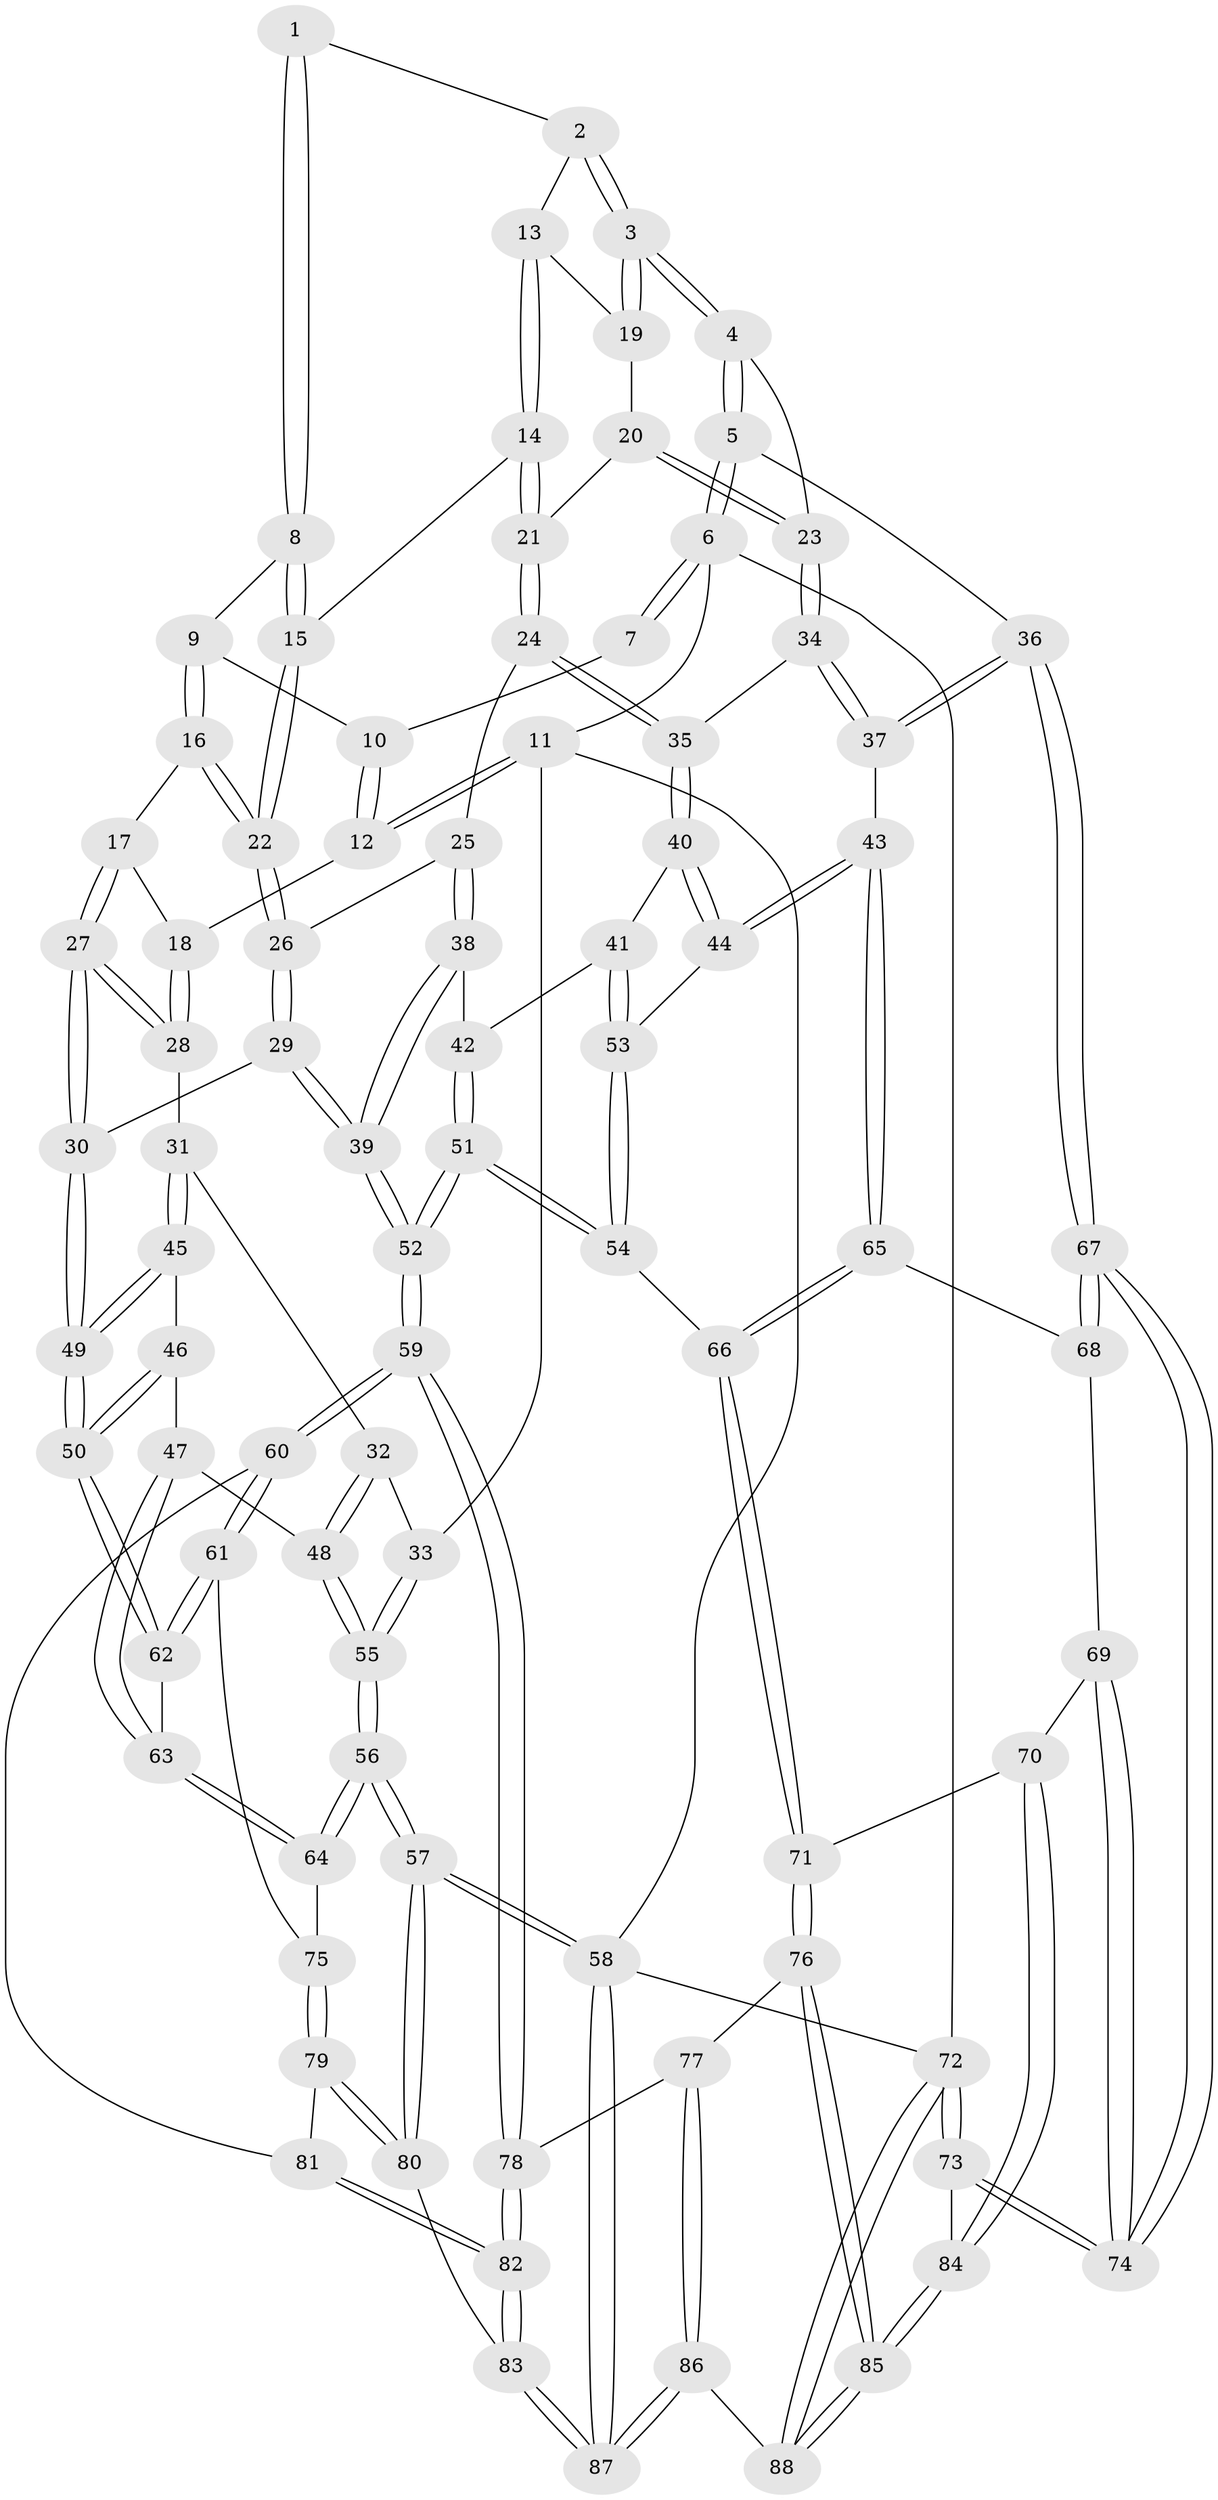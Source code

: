 // Generated by graph-tools (version 1.1) at 2025/27/03/09/25 03:27:12]
// undirected, 88 vertices, 217 edges
graph export_dot {
graph [start="1"]
  node [color=gray90,style=filled];
  1 [pos="+0.7329620070373257+0"];
  2 [pos="+0.7651144293344602+0"];
  3 [pos="+0.921269425628195+0.14211816117116002"];
  4 [pos="+0.9224785882259791+0.14309445525866607"];
  5 [pos="+1+0.1045484094722964"];
  6 [pos="+1+0"];
  7 [pos="+0.7302818712079232+0"];
  8 [pos="+0.6225637857712678+0.10688898770505385"];
  9 [pos="+0.4669830706438994+0.05161347254789685"];
  10 [pos="+0.3900466235884454+0"];
  11 [pos="+0+0"];
  12 [pos="+0+0"];
  13 [pos="+0.7559335190191987+0.1113687258586936"];
  14 [pos="+0.6583435721070812+0.1567055533537019"];
  15 [pos="+0.626835828375923+0.12150214882794093"];
  16 [pos="+0.4361201903512541+0.14175565102936866"];
  17 [pos="+0.3294078141857628+0.16685227200947325"];
  18 [pos="+0.16554416396125407+0.039180118055311096"];
  19 [pos="+0.7897932912549998+0.12864048032647826"];
  20 [pos="+0.7586292625620084+0.19599574831257902"];
  21 [pos="+0.6710234024113634+0.20641733653760772"];
  22 [pos="+0.4881495436086311+0.21222742175402537"];
  23 [pos="+0.8626014227695724+0.23832598724267232"];
  24 [pos="+0.6652581167849719+0.2539473528403922"];
  25 [pos="+0.5932407193454622+0.3009625229263979"];
  26 [pos="+0.49524330215399576+0.2753326914701485"];
  27 [pos="+0.32815284166801556+0.3474979967697469"];
  28 [pos="+0.2072710756585725+0.32805593900487756"];
  29 [pos="+0.3792683306184924+0.3769406986026797"];
  30 [pos="+0.3496322877593557+0.3658123960987715"];
  31 [pos="+0.13337117534106574+0.36126181162998283"];
  32 [pos="+0.09440216346659511+0.3514672081824529"];
  33 [pos="+0+0.12696960158547035"];
  34 [pos="+0.8436932388719428+0.3109815278183857"];
  35 [pos="+0.7925863668834068+0.3485532276839675"];
  36 [pos="+1+0.41244401944216325"];
  37 [pos="+1+0.4196723278320646"];
  38 [pos="+0.6015487390474082+0.3664587963779277"];
  39 [pos="+0.4330014559045648+0.4717914342930918"];
  40 [pos="+0.7785890325498661+0.40585241000091826"];
  41 [pos="+0.7132202904123566+0.42485467972979746"];
  42 [pos="+0.6431195529893203+0.429039039627922"];
  43 [pos="+0.8524896758727676+0.5318271016344338"];
  44 [pos="+0.8346516225370801+0.5131652789445669"];
  45 [pos="+0.13744334221404503+0.3854023981108556"];
  46 [pos="+0.09444340246331001+0.4797521687077522"];
  47 [pos="+0.03994144280471499+0.5073240752496907"];
  48 [pos="+0.01784051574589798+0.49403571395715545"];
  49 [pos="+0.20204577830144257+0.5409351167203615"];
  50 [pos="+0.19614042676758325+0.5886564509149785"];
  51 [pos="+0.525995126304019+0.6169099097187885"];
  52 [pos="+0.4836775979975502+0.6430091843208463"];
  53 [pos="+0.6885683821120542+0.5457341236737147"];
  54 [pos="+0.6087853808736728+0.6005763296816816"];
  55 [pos="+0+0.5103313285890884"];
  56 [pos="+0+0.7546033554828899"];
  57 [pos="+0+0.9288988386525114"];
  58 [pos="+0+1"];
  59 [pos="+0.48140880278213033+0.6488076156880942"];
  60 [pos="+0.3874897955449209+0.6463828103856752"];
  61 [pos="+0.20660721089480077+0.6125744559308922"];
  62 [pos="+0.19601100442494843+0.5993142417283255"];
  63 [pos="+0.10243714987298976+0.5916909866160159"];
  64 [pos="+0+0.6633629921813593"];
  65 [pos="+0.8512918785655625+0.56715942710148"];
  66 [pos="+0.8237357418441813+0.6363535630213668"];
  67 [pos="+1+0.6732824348589174"];
  68 [pos="+0.9638573876876075+0.6204394933601298"];
  69 [pos="+0.9047086941202773+0.7562134347569703"];
  70 [pos="+0.8653688105406746+0.7572731138343647"];
  71 [pos="+0.8303615874802364+0.7390343381749107"];
  72 [pos="+1+1"];
  73 [pos="+1+0.8304667636070593"];
  74 [pos="+1+0.7867547826436968"];
  75 [pos="+0.16878041973216693+0.7088375575255241"];
  76 [pos="+0.7272695072325366+0.792719960684399"];
  77 [pos="+0.5083625920460217+0.7079351772617277"];
  78 [pos="+0.49461356771860093+0.6974843750151422"];
  79 [pos="+0.15578657182219416+0.7583464920691275"];
  80 [pos="+0.14019011016471408+0.77595736793428"];
  81 [pos="+0.2464669657010747+0.7901297202341768"];
  82 [pos="+0.35367154413748403+0.9439975829743976"];
  83 [pos="+0.30759400392512554+1"];
  84 [pos="+0.8915676718757396+0.9276201897387631"];
  85 [pos="+0.7269756568985113+1"];
  86 [pos="+0.6841507393381768+1"];
  87 [pos="+0.29962197385288053+1"];
  88 [pos="+0.7262822196756454+1"];
  1 -- 2;
  1 -- 8;
  1 -- 8;
  2 -- 3;
  2 -- 3;
  2 -- 13;
  3 -- 4;
  3 -- 4;
  3 -- 19;
  3 -- 19;
  4 -- 5;
  4 -- 5;
  4 -- 23;
  5 -- 6;
  5 -- 6;
  5 -- 36;
  6 -- 7;
  6 -- 7;
  6 -- 11;
  6 -- 72;
  7 -- 10;
  8 -- 9;
  8 -- 15;
  8 -- 15;
  9 -- 10;
  9 -- 16;
  9 -- 16;
  10 -- 12;
  10 -- 12;
  11 -- 12;
  11 -- 12;
  11 -- 33;
  11 -- 58;
  12 -- 18;
  13 -- 14;
  13 -- 14;
  13 -- 19;
  14 -- 15;
  14 -- 21;
  14 -- 21;
  15 -- 22;
  15 -- 22;
  16 -- 17;
  16 -- 22;
  16 -- 22;
  17 -- 18;
  17 -- 27;
  17 -- 27;
  18 -- 28;
  18 -- 28;
  19 -- 20;
  20 -- 21;
  20 -- 23;
  20 -- 23;
  21 -- 24;
  21 -- 24;
  22 -- 26;
  22 -- 26;
  23 -- 34;
  23 -- 34;
  24 -- 25;
  24 -- 35;
  24 -- 35;
  25 -- 26;
  25 -- 38;
  25 -- 38;
  26 -- 29;
  26 -- 29;
  27 -- 28;
  27 -- 28;
  27 -- 30;
  27 -- 30;
  28 -- 31;
  29 -- 30;
  29 -- 39;
  29 -- 39;
  30 -- 49;
  30 -- 49;
  31 -- 32;
  31 -- 45;
  31 -- 45;
  32 -- 33;
  32 -- 48;
  32 -- 48;
  33 -- 55;
  33 -- 55;
  34 -- 35;
  34 -- 37;
  34 -- 37;
  35 -- 40;
  35 -- 40;
  36 -- 37;
  36 -- 37;
  36 -- 67;
  36 -- 67;
  37 -- 43;
  38 -- 39;
  38 -- 39;
  38 -- 42;
  39 -- 52;
  39 -- 52;
  40 -- 41;
  40 -- 44;
  40 -- 44;
  41 -- 42;
  41 -- 53;
  41 -- 53;
  42 -- 51;
  42 -- 51;
  43 -- 44;
  43 -- 44;
  43 -- 65;
  43 -- 65;
  44 -- 53;
  45 -- 46;
  45 -- 49;
  45 -- 49;
  46 -- 47;
  46 -- 50;
  46 -- 50;
  47 -- 48;
  47 -- 63;
  47 -- 63;
  48 -- 55;
  48 -- 55;
  49 -- 50;
  49 -- 50;
  50 -- 62;
  50 -- 62;
  51 -- 52;
  51 -- 52;
  51 -- 54;
  51 -- 54;
  52 -- 59;
  52 -- 59;
  53 -- 54;
  53 -- 54;
  54 -- 66;
  55 -- 56;
  55 -- 56;
  56 -- 57;
  56 -- 57;
  56 -- 64;
  56 -- 64;
  57 -- 58;
  57 -- 58;
  57 -- 80;
  57 -- 80;
  58 -- 87;
  58 -- 87;
  58 -- 72;
  59 -- 60;
  59 -- 60;
  59 -- 78;
  59 -- 78;
  60 -- 61;
  60 -- 61;
  60 -- 81;
  61 -- 62;
  61 -- 62;
  61 -- 75;
  62 -- 63;
  63 -- 64;
  63 -- 64;
  64 -- 75;
  65 -- 66;
  65 -- 66;
  65 -- 68;
  66 -- 71;
  66 -- 71;
  67 -- 68;
  67 -- 68;
  67 -- 74;
  67 -- 74;
  68 -- 69;
  69 -- 70;
  69 -- 74;
  69 -- 74;
  70 -- 71;
  70 -- 84;
  70 -- 84;
  71 -- 76;
  71 -- 76;
  72 -- 73;
  72 -- 73;
  72 -- 88;
  72 -- 88;
  73 -- 74;
  73 -- 74;
  73 -- 84;
  75 -- 79;
  75 -- 79;
  76 -- 77;
  76 -- 85;
  76 -- 85;
  77 -- 78;
  77 -- 86;
  77 -- 86;
  78 -- 82;
  78 -- 82;
  79 -- 80;
  79 -- 80;
  79 -- 81;
  80 -- 83;
  81 -- 82;
  81 -- 82;
  82 -- 83;
  82 -- 83;
  83 -- 87;
  83 -- 87;
  84 -- 85;
  84 -- 85;
  85 -- 88;
  85 -- 88;
  86 -- 87;
  86 -- 87;
  86 -- 88;
}
